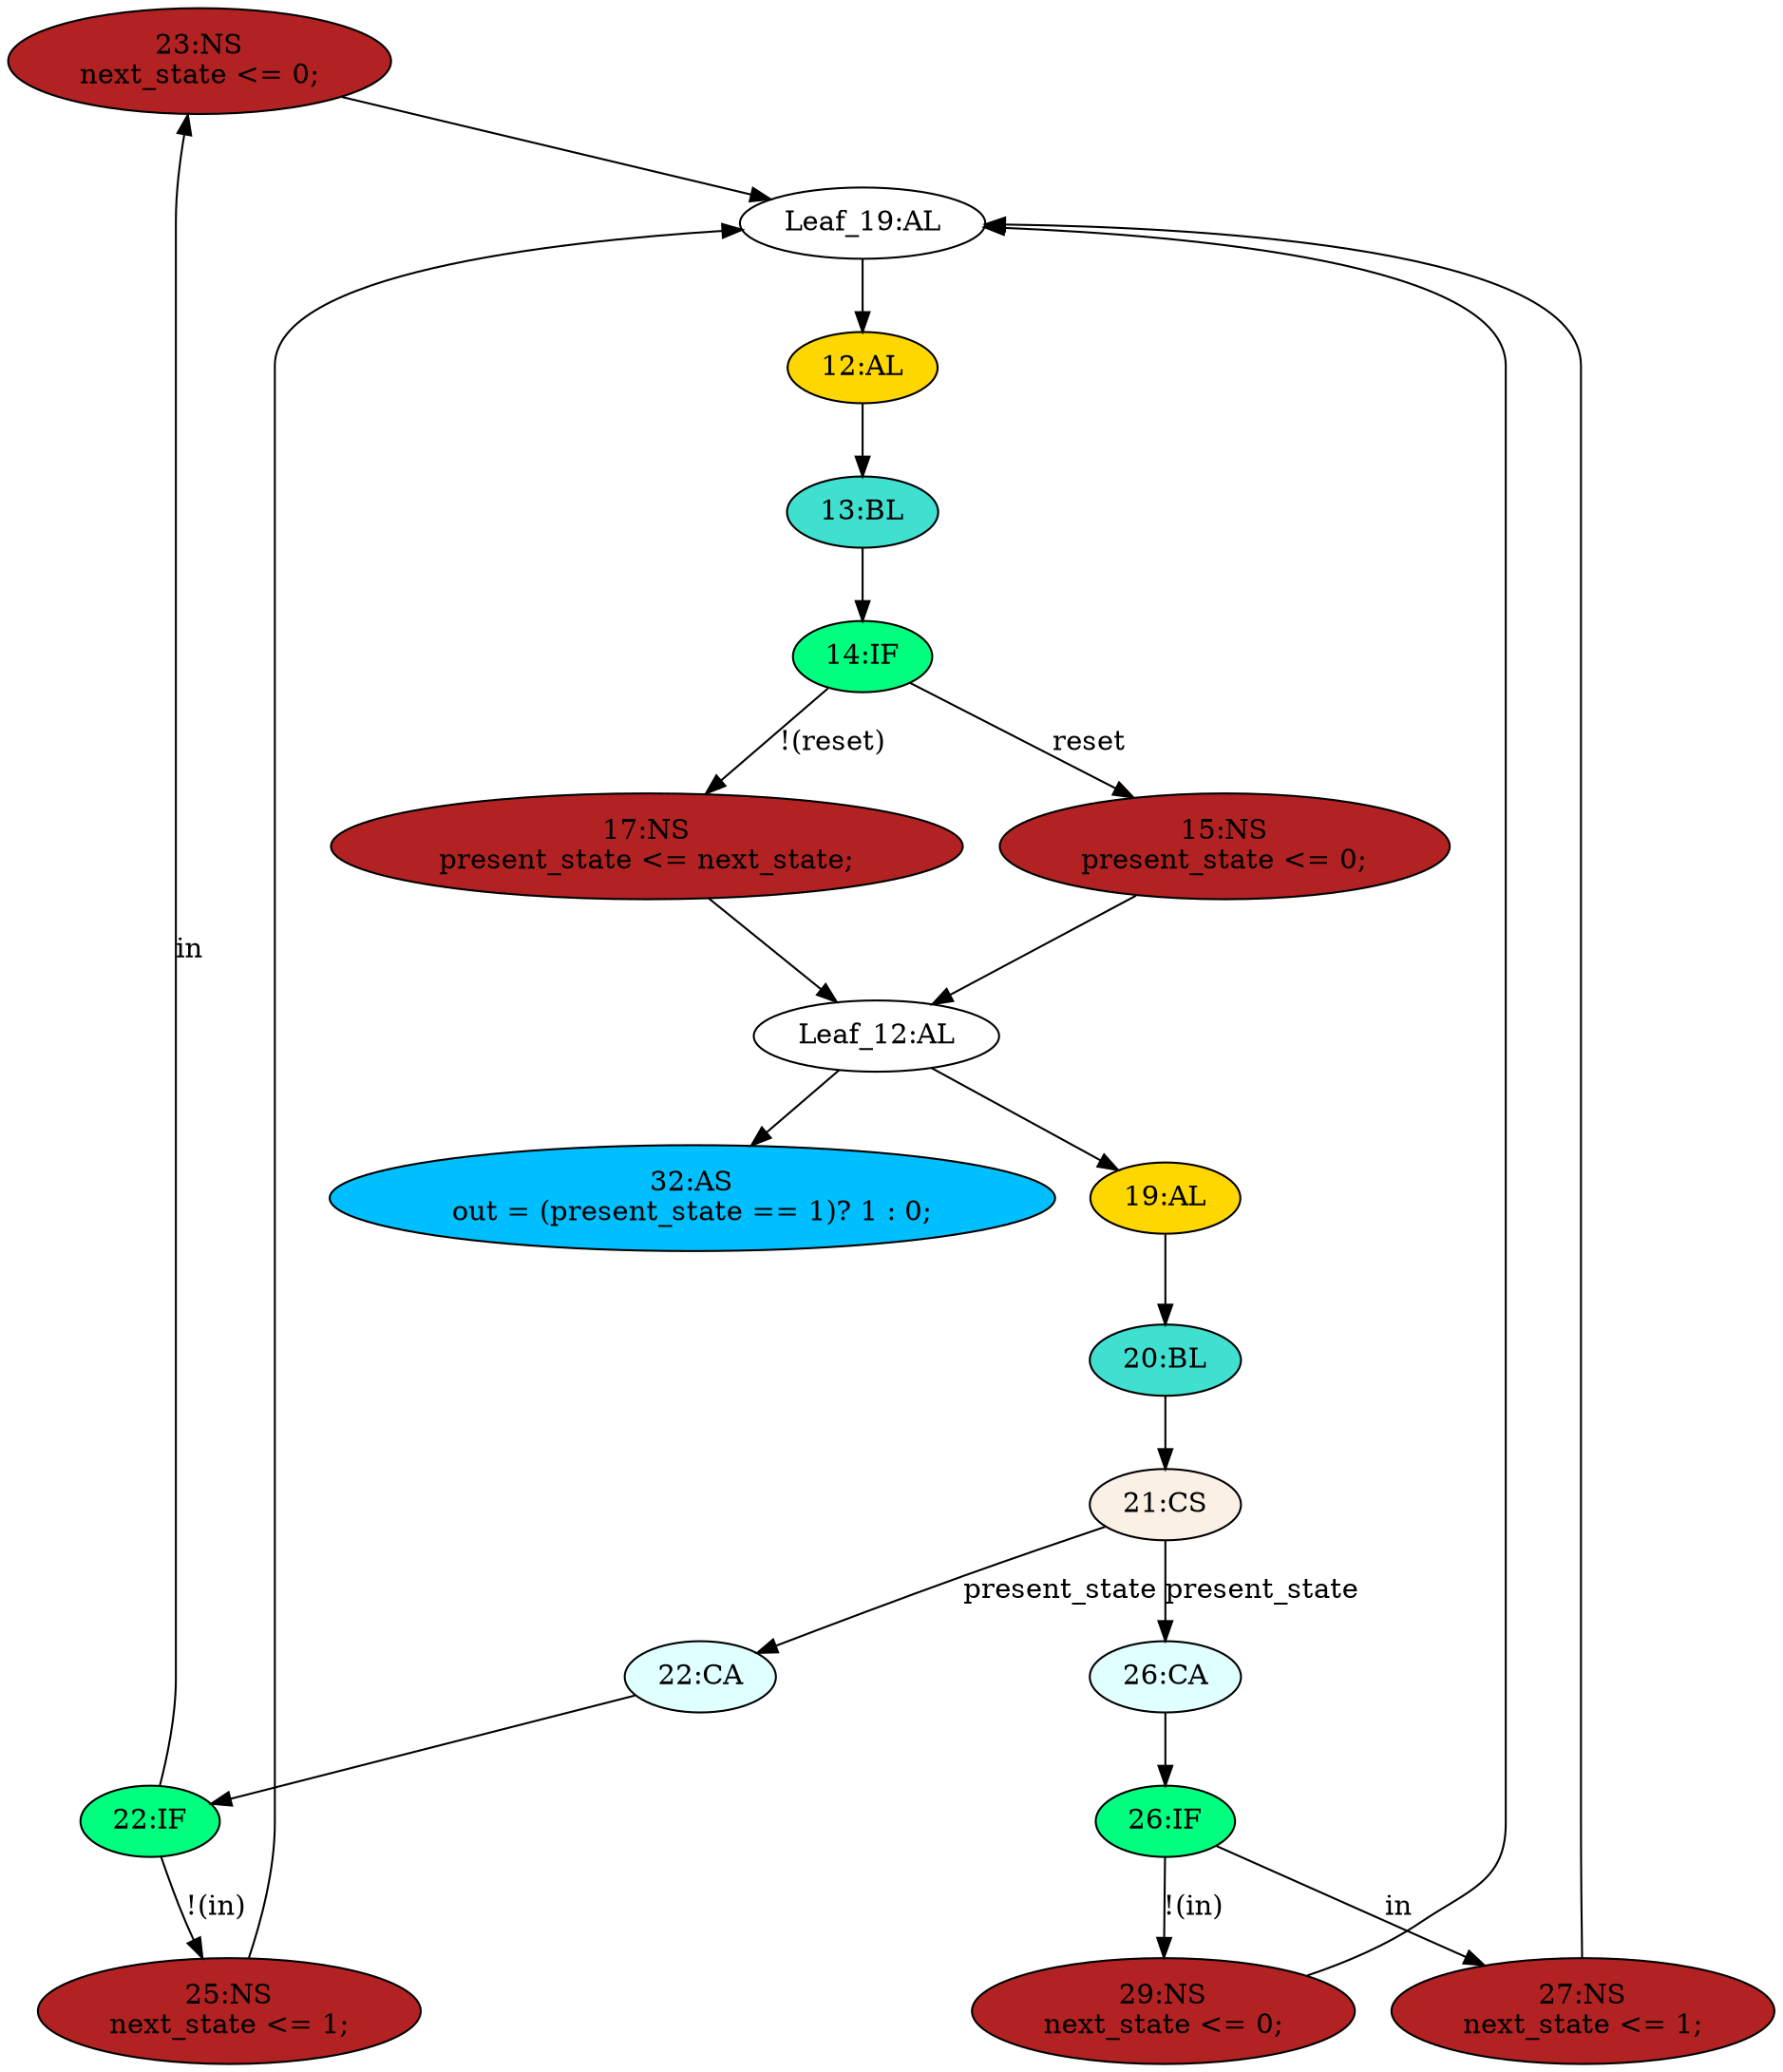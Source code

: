 strict digraph "compose( ,  )" {
	node [label="\N"];
	"23:NS"	[ast="<pyverilog.vparser.ast.NonblockingSubstitution object at 0x7f0f697e6150>",
		fillcolor=firebrick,
		label="23:NS
next_state <= 0;",
		statements="[<pyverilog.vparser.ast.NonblockingSubstitution object at 0x7f0f697e6150>]",
		style=filled,
		typ=NonblockingSubstitution];
	"Leaf_19:AL"	[def_var="['next_state']",
		label="Leaf_19:AL"];
	"23:NS" -> "Leaf_19:AL"	[cond="[]",
		lineno=None];
	"20:BL"	[ast="<pyverilog.vparser.ast.Block object at 0x7f0f697f1050>",
		fillcolor=turquoise,
		label="20:BL",
		statements="[]",
		style=filled,
		typ=Block];
	"21:CS"	[ast="<pyverilog.vparser.ast.CaseStatement object at 0x7f0f697e6650>",
		fillcolor=linen,
		label="21:CS",
		statements="[]",
		style=filled,
		typ=CaseStatement];
	"20:BL" -> "21:CS"	[cond="[]",
		lineno=None];
	"29:NS"	[ast="<pyverilog.vparser.ast.NonblockingSubstitution object at 0x7f0f69a46150>",
		fillcolor=firebrick,
		label="29:NS
next_state <= 0;",
		statements="[<pyverilog.vparser.ast.NonblockingSubstitution object at 0x7f0f69a46150>]",
		style=filled,
		typ=NonblockingSubstitution];
	"29:NS" -> "Leaf_19:AL"	[cond="[]",
		lineno=None];
	"25:NS"	[ast="<pyverilog.vparser.ast.NonblockingSubstitution object at 0x7f0f697e6290>",
		fillcolor=firebrick,
		label="25:NS
next_state <= 1;",
		statements="[<pyverilog.vparser.ast.NonblockingSubstitution object at 0x7f0f697e6290>]",
		style=filled,
		typ=NonblockingSubstitution];
	"25:NS" -> "Leaf_19:AL"	[cond="[]",
		lineno=None];
	"12:AL"	[ast="<pyverilog.vparser.ast.Always object at 0x7f0f69796810>",
		clk_sens=True,
		fillcolor=gold,
		label="12:AL",
		sens="['clk']",
		statements="[]",
		style=filled,
		typ=Always,
		use_var="['reset', 'next_state']"];
	"Leaf_19:AL" -> "12:AL";
	"32:AS"	[ast="<pyverilog.vparser.ast.Assign object at 0x7f0f696983d0>",
		def_var="['out']",
		fillcolor=deepskyblue,
		label="32:AS
out = (present_state == 1)? 1 : 0;",
		statements="[]",
		style=filled,
		typ=Assign,
		use_var="['present_state']"];
	"22:CA"	[ast="<pyverilog.vparser.ast.Case object at 0x7f0f697fd6d0>",
		fillcolor=lightcyan,
		label="22:CA",
		statements="[]",
		style=filled,
		typ=Case];
	"22:IF"	[ast="<pyverilog.vparser.ast.IfStatement object at 0x7f0f697e6ad0>",
		fillcolor=springgreen,
		label="22:IF",
		statements="[]",
		style=filled,
		typ=IfStatement];
	"22:CA" -> "22:IF"	[cond="[]",
		lineno=None];
	"15:NS"	[ast="<pyverilog.vparser.ast.NonblockingSubstitution object at 0x7f0f697e3e10>",
		fillcolor=firebrick,
		label="15:NS
present_state <= 0;",
		statements="[<pyverilog.vparser.ast.NonblockingSubstitution object at 0x7f0f697e3e10>]",
		style=filled,
		typ=NonblockingSubstitution];
	"Leaf_12:AL"	[def_var="['present_state']",
		label="Leaf_12:AL"];
	"15:NS" -> "Leaf_12:AL"	[cond="[]",
		lineno=None];
	"26:IF"	[ast="<pyverilog.vparser.ast.IfStatement object at 0x7f0f69aa0450>",
		fillcolor=springgreen,
		label="26:IF",
		statements="[]",
		style=filled,
		typ=IfStatement];
	"26:IF" -> "29:NS"	[cond="['in']",
		label="!(in)",
		lineno=26];
	"27:NS"	[ast="<pyverilog.vparser.ast.NonblockingSubstitution object at 0x7f0f69aa0f90>",
		fillcolor=firebrick,
		label="27:NS
next_state <= 1;",
		statements="[<pyverilog.vparser.ast.NonblockingSubstitution object at 0x7f0f69aa0f90>]",
		style=filled,
		typ=NonblockingSubstitution];
	"26:IF" -> "27:NS"	[cond="['in']",
		label=in,
		lineno=26];
	"13:BL"	[ast="<pyverilog.vparser.ast.Block object at 0x7f0f69796bd0>",
		fillcolor=turquoise,
		label="13:BL",
		statements="[]",
		style=filled,
		typ=Block];
	"12:AL" -> "13:BL"	[cond="[]",
		lineno=None];
	"27:NS" -> "Leaf_19:AL"	[cond="[]",
		lineno=None];
	"21:CS" -> "22:CA"	[cond="['present_state']",
		label=present_state,
		lineno=21];
	"26:CA"	[ast="<pyverilog.vparser.ast.Case object at 0x7f0f697e6f50>",
		fillcolor=lightcyan,
		label="26:CA",
		statements="[]",
		style=filled,
		typ=Case];
	"21:CS" -> "26:CA"	[cond="['present_state']",
		label=present_state,
		lineno=21];
	"Leaf_12:AL" -> "32:AS";
	"19:AL"	[ast="<pyverilog.vparser.ast.Always object at 0x7f0f6afff450>",
		clk_sens=False,
		fillcolor=gold,
		label="19:AL",
		sens="['in', 'present_state']",
		statements="[]",
		style=filled,
		typ=Always,
		use_var="['present_state', 'in']"];
	"Leaf_12:AL" -> "19:AL";
	"22:IF" -> "23:NS"	[cond="['in']",
		label=in,
		lineno=22];
	"22:IF" -> "25:NS"	[cond="['in']",
		label="!(in)",
		lineno=22];
	"26:CA" -> "26:IF"	[cond="[]",
		lineno=None];
	"14:IF"	[ast="<pyverilog.vparser.ast.IfStatement object at 0x7f0f697e3890>",
		fillcolor=springgreen,
		label="14:IF",
		statements="[]",
		style=filled,
		typ=IfStatement];
	"13:BL" -> "14:IF"	[cond="[]",
		lineno=None];
	"19:AL" -> "20:BL"	[cond="[]",
		lineno=None];
	"14:IF" -> "15:NS"	[cond="['reset']",
		label=reset,
		lineno=14];
	"17:NS"	[ast="<pyverilog.vparser.ast.NonblockingSubstitution object at 0x7f0f6978e550>",
		fillcolor=firebrick,
		label="17:NS
present_state <= next_state;",
		statements="[<pyverilog.vparser.ast.NonblockingSubstitution object at 0x7f0f6978e550>]",
		style=filled,
		typ=NonblockingSubstitution];
	"14:IF" -> "17:NS"	[cond="['reset']",
		label="!(reset)",
		lineno=14];
	"17:NS" -> "Leaf_12:AL"	[cond="[]",
		lineno=None];
}
